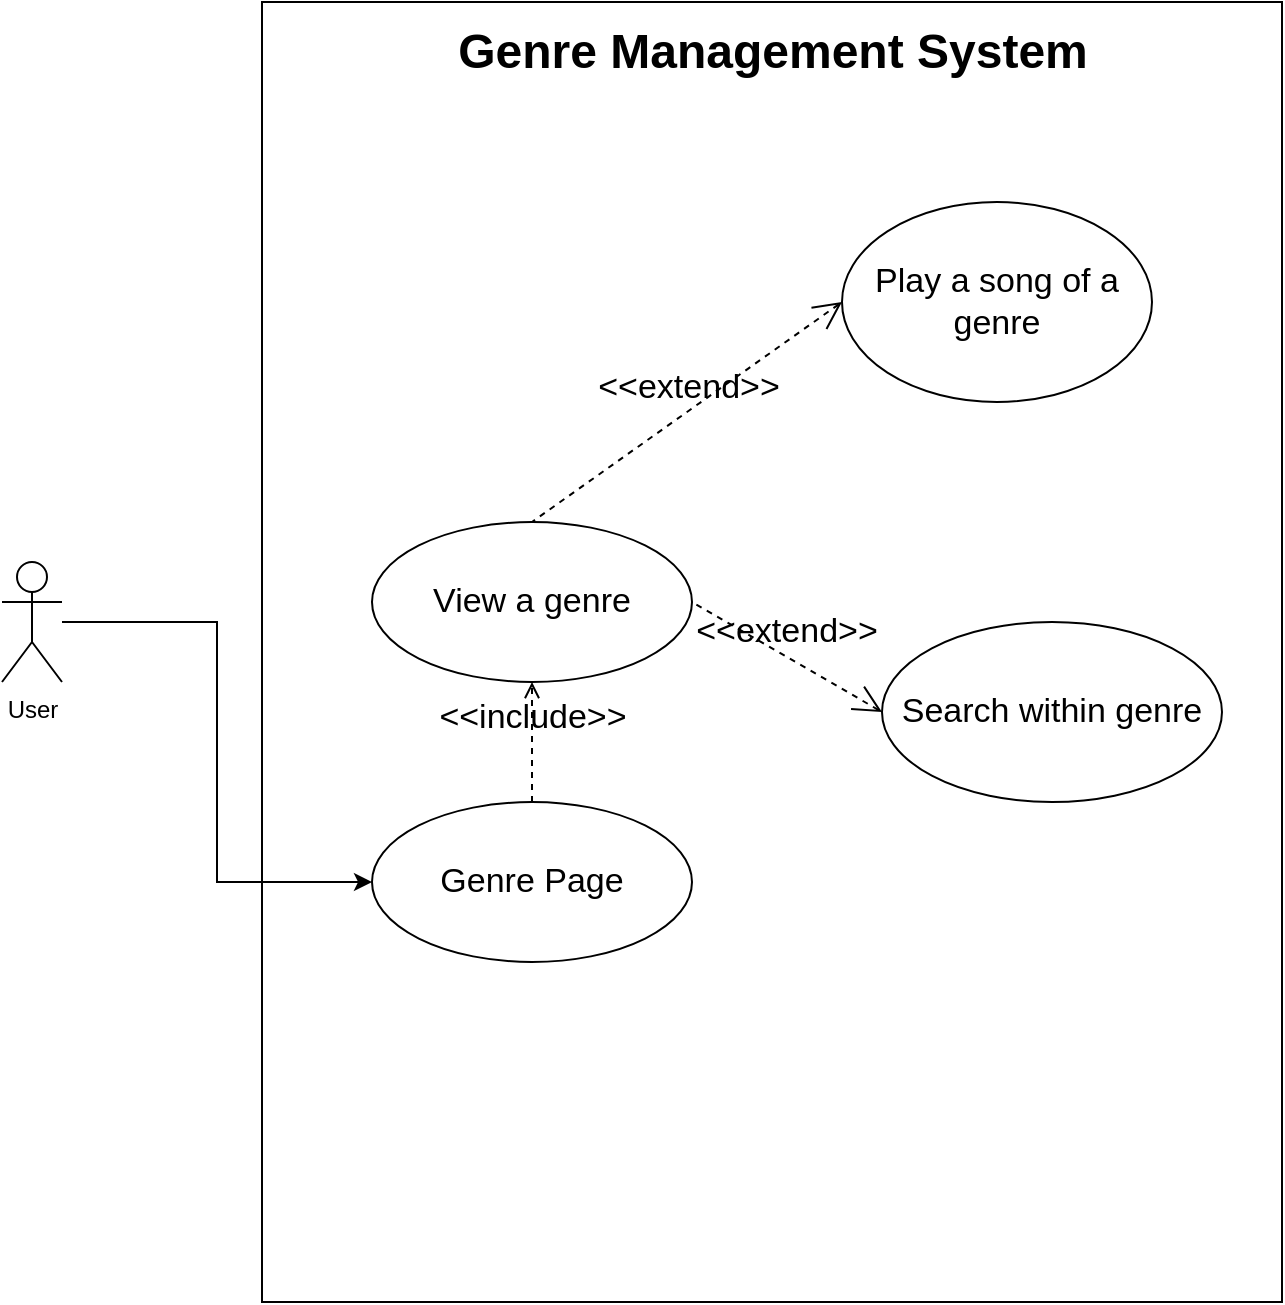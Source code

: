<mxfile version="17.4.6" type="github">
  <diagram id="MvtSFpe1nV220Q8ig2OU" name="Page-1">
    <mxGraphModel dx="702" dy="743" grid="1" gridSize="10" guides="1" tooltips="1" connect="1" arrows="1" fold="1" page="1" pageScale="1" pageWidth="850" pageHeight="1100" math="0" shadow="0">
      <root>
        <mxCell id="0" />
        <mxCell id="1" parent="0" />
        <mxCell id="57m6rkmR8ILoyCV9Sq1S-1" value="" style="rounded=0;whiteSpace=wrap;html=1;" parent="1" vertex="1">
          <mxGeometry x="210" y="130" width="510" height="650" as="geometry" />
        </mxCell>
        <mxCell id="57m6rkmR8ILoyCV9Sq1S-2" value="Genre Management System" style="text;strokeColor=none;fillColor=none;html=1;fontSize=24;fontStyle=1;verticalAlign=middle;align=center;" parent="1" vertex="1">
          <mxGeometry x="216.25" y="130" width="497.5" height="50" as="geometry" />
        </mxCell>
        <mxCell id="57m6rkmR8ILoyCV9Sq1S-5" style="edgeStyle=orthogonalEdgeStyle;rounded=0;orthogonalLoop=1;jettySize=auto;html=1;entryX=0;entryY=0.5;entryDx=0;entryDy=0;fontSize=14;" parent="1" source="57m6rkmR8ILoyCV9Sq1S-6" target="57m6rkmR8ILoyCV9Sq1S-7" edge="1">
          <mxGeometry relative="1" as="geometry" />
        </mxCell>
        <mxCell id="57m6rkmR8ILoyCV9Sq1S-6" value="User" style="shape=umlActor;html=1;verticalLabelPosition=bottom;verticalAlign=top;align=center;" parent="1" vertex="1">
          <mxGeometry x="80" y="410" width="30" height="60" as="geometry" />
        </mxCell>
        <mxCell id="57m6rkmR8ILoyCV9Sq1S-7" value="&lt;font style=&quot;font-size: 17px&quot;&gt;Genre Page&lt;/font&gt;" style="ellipse;whiteSpace=wrap;html=1;" parent="1" vertex="1">
          <mxGeometry x="265" y="530" width="160" height="80" as="geometry" />
        </mxCell>
        <mxCell id="57m6rkmR8ILoyCV9Sq1S-10" value="Play a song of a genre" style="ellipse;whiteSpace=wrap;html=1;fontSize=17;" parent="1" vertex="1">
          <mxGeometry x="500" y="230" width="155" height="100" as="geometry" />
        </mxCell>
        <mxCell id="57m6rkmR8ILoyCV9Sq1S-18" value="&lt;font style=&quot;font-size: 17px&quot;&gt;View a genre&lt;/font&gt;" style="ellipse;whiteSpace=wrap;html=1;" parent="1" vertex="1">
          <mxGeometry x="265" y="390" width="160" height="80" as="geometry" />
        </mxCell>
        <mxCell id="57m6rkmR8ILoyCV9Sq1S-19" value="&lt;font style=&quot;font-size: 17px&quot;&gt;&amp;lt;&amp;lt;include&amp;gt;&amp;gt;&lt;/font&gt;" style="edgeStyle=none;html=1;endArrow=open;verticalAlign=bottom;dashed=1;labelBackgroundColor=none;rounded=0;entryX=0.5;entryY=1;entryDx=0;entryDy=0;exitX=0.5;exitY=0;exitDx=0;exitDy=0;" parent="1" source="57m6rkmR8ILoyCV9Sq1S-7" target="57m6rkmR8ILoyCV9Sq1S-18" edge="1">
          <mxGeometry width="160" relative="1" as="geometry">
            <mxPoint x="330" y="370" as="sourcePoint" />
            <mxPoint x="490" y="370" as="targetPoint" />
          </mxGeometry>
        </mxCell>
        <mxCell id="57m6rkmR8ILoyCV9Sq1S-22" value="&lt;font style=&quot;font-size: 17px&quot;&gt;Search within genre&lt;/font&gt;" style="ellipse;whiteSpace=wrap;html=1;" parent="1" vertex="1">
          <mxGeometry x="520" y="440" width="170" height="90" as="geometry" />
        </mxCell>
        <mxCell id="57m6rkmR8ILoyCV9Sq1S-25" value="&amp;lt;&amp;lt;extend&amp;gt;&amp;gt;" style="edgeStyle=none;html=1;startArrow=open;endArrow=none;startSize=12;verticalAlign=bottom;dashed=1;labelBackgroundColor=none;rounded=0;fontSize=17;entryX=0.5;entryY=0;entryDx=0;entryDy=0;exitX=0;exitY=0.5;exitDx=0;exitDy=0;" parent="1" source="57m6rkmR8ILoyCV9Sq1S-10" target="57m6rkmR8ILoyCV9Sq1S-18" edge="1">
          <mxGeometry width="160" relative="1" as="geometry">
            <mxPoint x="310" y="280" as="sourcePoint" />
            <mxPoint x="470" y="280" as="targetPoint" />
          </mxGeometry>
        </mxCell>
        <mxCell id="57m6rkmR8ILoyCV9Sq1S-26" value="&amp;lt;&amp;lt;extend&amp;gt;&amp;gt;" style="edgeStyle=none;html=1;startArrow=open;endArrow=none;startSize=12;verticalAlign=bottom;dashed=1;labelBackgroundColor=none;rounded=0;fontSize=17;entryX=1;entryY=0.5;entryDx=0;entryDy=0;exitX=0;exitY=0.5;exitDx=0;exitDy=0;" parent="1" source="57m6rkmR8ILoyCV9Sq1S-22" target="57m6rkmR8ILoyCV9Sq1S-18" edge="1">
          <mxGeometry width="160" relative="1" as="geometry">
            <mxPoint x="580" y="340" as="sourcePoint" />
            <mxPoint x="425" y="450" as="targetPoint" />
          </mxGeometry>
        </mxCell>
      </root>
    </mxGraphModel>
  </diagram>
</mxfile>
